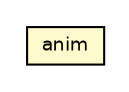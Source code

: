 #!/usr/local/bin/dot
#
# Class diagram 
# Generated by UMLGraph version 5.2 (http://www.umlgraph.org/)
#

digraph G {
	edge [fontname="Helvetica",fontsize=10,labelfontname="Helvetica",labelfontsize=10];
	node [fontname="Helvetica",fontsize=10,shape=plaintext];
	nodesep=0.25;
	ranksep=0.5;
	// com.heyzap.sdk.R.anim
	c3529 [label=<<table title="com.heyzap.sdk.R.anim" border="0" cellborder="1" cellspacing="0" cellpadding="2" port="p" bgcolor="lemonChiffon" href="./R.anim.html">
		<tr><td><table border="0" cellspacing="0" cellpadding="1">
<tr><td align="center" balign="center"> anim </td></tr>
		</table></td></tr>
		</table>>, fontname="Helvetica", fontcolor="black", fontsize=9.0];
}

